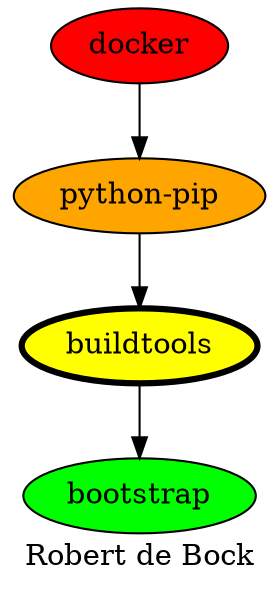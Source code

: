 digraph PhiloDilemma {
  label = "Robert de Bock" ;
  overlap=false
  {
    bootstrap [fillcolor=green style=filled]
    buildtools [fillcolor=yellow style=filled penwidth=3]
    "python-pip" [fillcolor=orange style=filled]
    docker [fillcolor=red style=filled]
  }
  buildtools -> bootstrap
  "python-pip" -> buildtools
  docker -> "python-pip"
}
